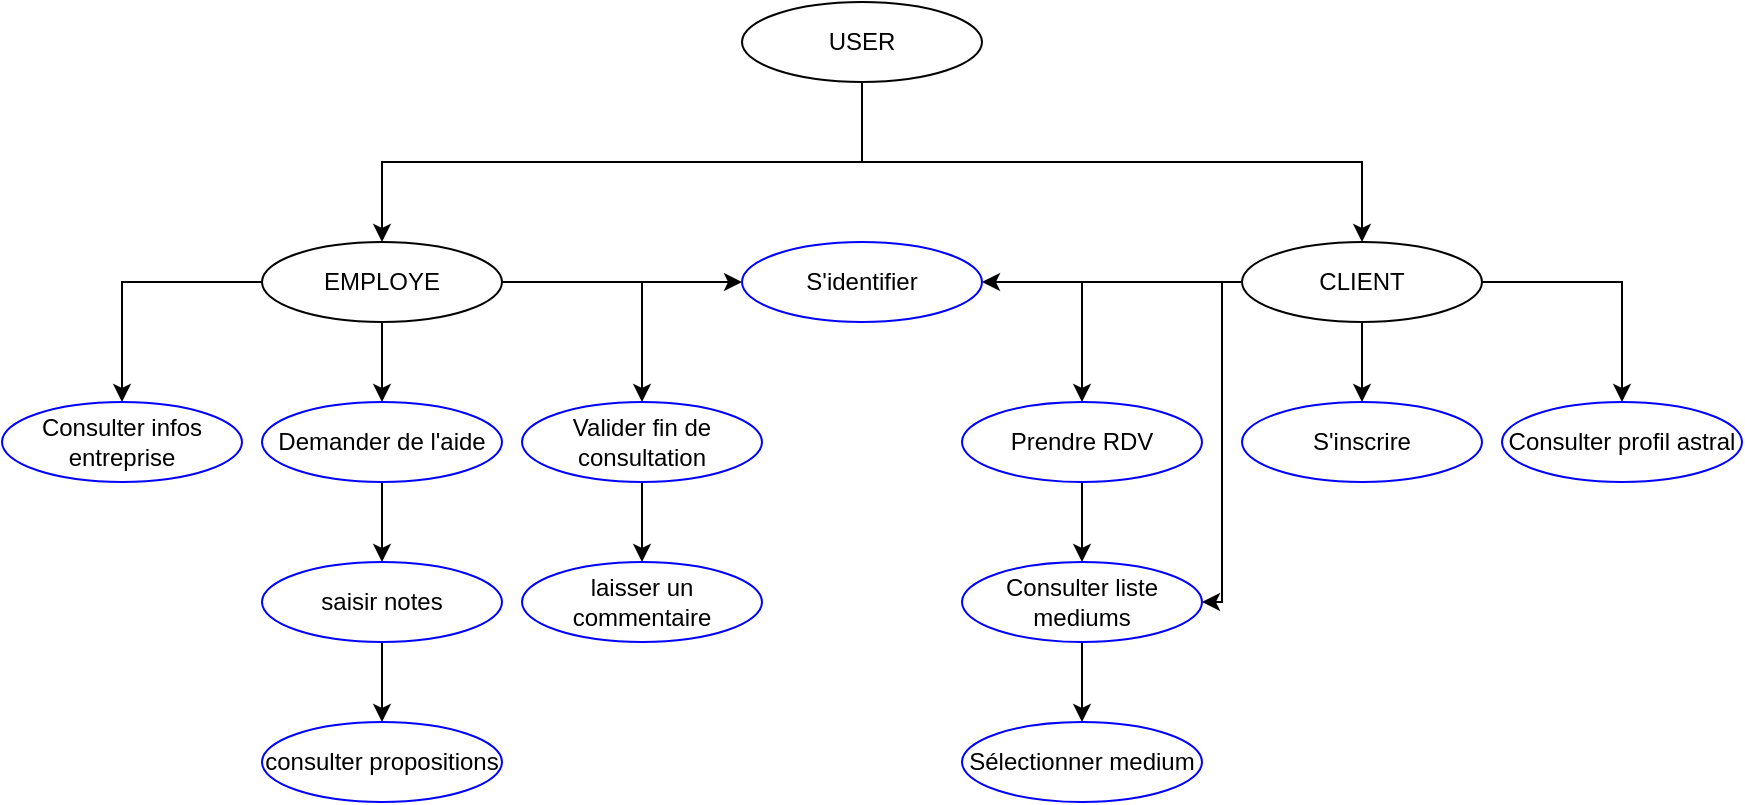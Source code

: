 <mxfile version="24.1.0" type="device">
  <diagram name="Page-1" id="NYTOA4VtZVEJcg5zAwn5">
    <mxGraphModel dx="1050" dy="557" grid="1" gridSize="10" guides="1" tooltips="1" connect="1" arrows="1" fold="1" page="1" pageScale="1" pageWidth="827" pageHeight="1169" math="0" shadow="0">
      <root>
        <mxCell id="0" />
        <mxCell id="1" parent="0" />
        <mxCell id="w7aRmCZeMN071_OkVyz--5" style="edgeStyle=orthogonalEdgeStyle;rounded=0;orthogonalLoop=1;jettySize=auto;html=1;exitX=0.5;exitY=1;exitDx=0;exitDy=0;entryX=0.5;entryY=0;entryDx=0;entryDy=0;" edge="1" parent="1" source="w7aRmCZeMN071_OkVyz--1" target="w7aRmCZeMN071_OkVyz--2">
          <mxGeometry relative="1" as="geometry" />
        </mxCell>
        <mxCell id="w7aRmCZeMN071_OkVyz--9" style="edgeStyle=orthogonalEdgeStyle;rounded=0;orthogonalLoop=1;jettySize=auto;html=1;" edge="1" parent="1" source="w7aRmCZeMN071_OkVyz--1" target="w7aRmCZeMN071_OkVyz--3">
          <mxGeometry relative="1" as="geometry">
            <Array as="points">
              <mxPoint x="500" y="120" />
              <mxPoint x="260" y="120" />
            </Array>
          </mxGeometry>
        </mxCell>
        <mxCell id="w7aRmCZeMN071_OkVyz--1" value="USER" style="ellipse;whiteSpace=wrap;html=1;" vertex="1" parent="1">
          <mxGeometry x="440" y="40" width="120" height="40" as="geometry" />
        </mxCell>
        <mxCell id="w7aRmCZeMN071_OkVyz--21" style="edgeStyle=orthogonalEdgeStyle;rounded=0;orthogonalLoop=1;jettySize=auto;html=1;entryX=1;entryY=0.5;entryDx=0;entryDy=0;" edge="1" parent="1" source="w7aRmCZeMN071_OkVyz--2" target="w7aRmCZeMN071_OkVyz--19">
          <mxGeometry relative="1" as="geometry" />
        </mxCell>
        <mxCell id="w7aRmCZeMN071_OkVyz--29" style="edgeStyle=orthogonalEdgeStyle;rounded=0;orthogonalLoop=1;jettySize=auto;html=1;entryX=0.5;entryY=0;entryDx=0;entryDy=0;" edge="1" parent="1" source="w7aRmCZeMN071_OkVyz--2" target="w7aRmCZeMN071_OkVyz--26">
          <mxGeometry relative="1" as="geometry" />
        </mxCell>
        <mxCell id="w7aRmCZeMN071_OkVyz--30" style="edgeStyle=orthogonalEdgeStyle;rounded=0;orthogonalLoop=1;jettySize=auto;html=1;entryX=0.5;entryY=0;entryDx=0;entryDy=0;" edge="1" parent="1" source="w7aRmCZeMN071_OkVyz--2" target="w7aRmCZeMN071_OkVyz--25">
          <mxGeometry relative="1" as="geometry" />
        </mxCell>
        <mxCell id="w7aRmCZeMN071_OkVyz--31" style="edgeStyle=orthogonalEdgeStyle;rounded=0;orthogonalLoop=1;jettySize=auto;html=1;entryX=0.5;entryY=0;entryDx=0;entryDy=0;" edge="1" parent="1" source="w7aRmCZeMN071_OkVyz--2" target="w7aRmCZeMN071_OkVyz--24">
          <mxGeometry relative="1" as="geometry" />
        </mxCell>
        <mxCell id="w7aRmCZeMN071_OkVyz--32" style="edgeStyle=orthogonalEdgeStyle;rounded=0;orthogonalLoop=1;jettySize=auto;html=1;entryX=1;entryY=0.5;entryDx=0;entryDy=0;" edge="1" parent="1" source="w7aRmCZeMN071_OkVyz--2" target="w7aRmCZeMN071_OkVyz--23">
          <mxGeometry relative="1" as="geometry">
            <Array as="points">
              <mxPoint x="680" y="180" />
              <mxPoint x="680" y="340" />
            </Array>
          </mxGeometry>
        </mxCell>
        <mxCell id="w7aRmCZeMN071_OkVyz--2" value="CLIENT" style="ellipse;whiteSpace=wrap;html=1;" vertex="1" parent="1">
          <mxGeometry x="690" y="160" width="120" height="40" as="geometry" />
        </mxCell>
        <mxCell id="w7aRmCZeMN071_OkVyz--13" style="edgeStyle=orthogonalEdgeStyle;rounded=0;orthogonalLoop=1;jettySize=auto;html=1;entryX=0.5;entryY=0;entryDx=0;entryDy=0;" edge="1" parent="1" source="w7aRmCZeMN071_OkVyz--3" target="w7aRmCZeMN071_OkVyz--6">
          <mxGeometry relative="1" as="geometry" />
        </mxCell>
        <mxCell id="w7aRmCZeMN071_OkVyz--14" style="edgeStyle=orthogonalEdgeStyle;rounded=0;orthogonalLoop=1;jettySize=auto;html=1;entryX=0.5;entryY=0;entryDx=0;entryDy=0;" edge="1" parent="1" source="w7aRmCZeMN071_OkVyz--3" target="w7aRmCZeMN071_OkVyz--7">
          <mxGeometry relative="1" as="geometry" />
        </mxCell>
        <mxCell id="w7aRmCZeMN071_OkVyz--15" style="edgeStyle=orthogonalEdgeStyle;rounded=0;orthogonalLoop=1;jettySize=auto;html=1;" edge="1" parent="1" source="w7aRmCZeMN071_OkVyz--3" target="w7aRmCZeMN071_OkVyz--8">
          <mxGeometry relative="1" as="geometry" />
        </mxCell>
        <mxCell id="w7aRmCZeMN071_OkVyz--20" style="edgeStyle=orthogonalEdgeStyle;rounded=0;orthogonalLoop=1;jettySize=auto;html=1;entryX=0;entryY=0.5;entryDx=0;entryDy=0;" edge="1" parent="1" source="w7aRmCZeMN071_OkVyz--3" target="w7aRmCZeMN071_OkVyz--19">
          <mxGeometry relative="1" as="geometry" />
        </mxCell>
        <mxCell id="w7aRmCZeMN071_OkVyz--3" value="EMPLOYE" style="ellipse;whiteSpace=wrap;html=1;" vertex="1" parent="1">
          <mxGeometry x="200" y="160" width="120" height="40" as="geometry" />
        </mxCell>
        <mxCell id="w7aRmCZeMN071_OkVyz--6" value="Consulter infos entreprise" style="ellipse;whiteSpace=wrap;html=1;strokeColor=#0000FF;" vertex="1" parent="1">
          <mxGeometry x="70" y="240" width="120" height="40" as="geometry" />
        </mxCell>
        <mxCell id="w7aRmCZeMN071_OkVyz--16" style="edgeStyle=orthogonalEdgeStyle;rounded=0;orthogonalLoop=1;jettySize=auto;html=1;entryX=0.5;entryY=0;entryDx=0;entryDy=0;" edge="1" parent="1" source="w7aRmCZeMN071_OkVyz--7" target="w7aRmCZeMN071_OkVyz--10">
          <mxGeometry relative="1" as="geometry" />
        </mxCell>
        <mxCell id="w7aRmCZeMN071_OkVyz--7" value="Demander de l&#39;aide" style="ellipse;whiteSpace=wrap;html=1;strokeColor=#0000FF;" vertex="1" parent="1">
          <mxGeometry x="200" y="240" width="120" height="40" as="geometry" />
        </mxCell>
        <mxCell id="w7aRmCZeMN071_OkVyz--17" style="edgeStyle=orthogonalEdgeStyle;rounded=0;orthogonalLoop=1;jettySize=auto;html=1;entryX=0.5;entryY=0;entryDx=0;entryDy=0;" edge="1" parent="1" source="w7aRmCZeMN071_OkVyz--8" target="w7aRmCZeMN071_OkVyz--12">
          <mxGeometry relative="1" as="geometry" />
        </mxCell>
        <mxCell id="w7aRmCZeMN071_OkVyz--8" value="Valider fin de consultation" style="ellipse;whiteSpace=wrap;html=1;strokeColor=#0000FF;" vertex="1" parent="1">
          <mxGeometry x="330" y="240" width="120" height="40" as="geometry" />
        </mxCell>
        <mxCell id="w7aRmCZeMN071_OkVyz--18" style="edgeStyle=orthogonalEdgeStyle;rounded=0;orthogonalLoop=1;jettySize=auto;html=1;entryX=0.5;entryY=0;entryDx=0;entryDy=0;" edge="1" parent="1" source="w7aRmCZeMN071_OkVyz--10" target="w7aRmCZeMN071_OkVyz--11">
          <mxGeometry relative="1" as="geometry" />
        </mxCell>
        <mxCell id="w7aRmCZeMN071_OkVyz--10" value="saisir notes" style="ellipse;whiteSpace=wrap;html=1;strokeColor=#0000FF;" vertex="1" parent="1">
          <mxGeometry x="200" y="320" width="120" height="40" as="geometry" />
        </mxCell>
        <mxCell id="w7aRmCZeMN071_OkVyz--11" value="consulter propositions" style="ellipse;whiteSpace=wrap;html=1;strokeColor=#0000FF;" vertex="1" parent="1">
          <mxGeometry x="200" y="400" width="120" height="40" as="geometry" />
        </mxCell>
        <mxCell id="w7aRmCZeMN071_OkVyz--12" value="laisser un commentaire" style="ellipse;whiteSpace=wrap;html=1;strokeColor=#0000FF;" vertex="1" parent="1">
          <mxGeometry x="330" y="320" width="120" height="40" as="geometry" />
        </mxCell>
        <mxCell id="w7aRmCZeMN071_OkVyz--19" value="S&#39;identifier" style="ellipse;whiteSpace=wrap;html=1;strokeColor=#0000FF;" vertex="1" parent="1">
          <mxGeometry x="440" y="160" width="120" height="40" as="geometry" />
        </mxCell>
        <mxCell id="w7aRmCZeMN071_OkVyz--22" value="Sélectionner medium" style="ellipse;whiteSpace=wrap;html=1;strokeColor=#0000FF;" vertex="1" parent="1">
          <mxGeometry x="550" y="400" width="120" height="40" as="geometry" />
        </mxCell>
        <mxCell id="w7aRmCZeMN071_OkVyz--28" style="edgeStyle=orthogonalEdgeStyle;rounded=0;orthogonalLoop=1;jettySize=auto;html=1;entryX=0.5;entryY=0;entryDx=0;entryDy=0;" edge="1" parent="1" source="w7aRmCZeMN071_OkVyz--23" target="w7aRmCZeMN071_OkVyz--22">
          <mxGeometry relative="1" as="geometry" />
        </mxCell>
        <mxCell id="w7aRmCZeMN071_OkVyz--23" value="Consulter liste mediums" style="ellipse;whiteSpace=wrap;html=1;strokeColor=#0000FF;" vertex="1" parent="1">
          <mxGeometry x="550" y="320" width="120" height="40" as="geometry" />
        </mxCell>
        <mxCell id="w7aRmCZeMN071_OkVyz--24" value="Consulter profil astral" style="ellipse;whiteSpace=wrap;html=1;strokeColor=#0000FF;" vertex="1" parent="1">
          <mxGeometry x="820" y="240" width="120" height="40" as="geometry" />
        </mxCell>
        <mxCell id="w7aRmCZeMN071_OkVyz--25" value="S&#39;inscrire" style="ellipse;whiteSpace=wrap;html=1;strokeColor=#0000FF;" vertex="1" parent="1">
          <mxGeometry x="690" y="240" width="120" height="40" as="geometry" />
        </mxCell>
        <mxCell id="w7aRmCZeMN071_OkVyz--27" style="edgeStyle=orthogonalEdgeStyle;rounded=0;orthogonalLoop=1;jettySize=auto;html=1;entryX=0.5;entryY=0;entryDx=0;entryDy=0;" edge="1" parent="1" source="w7aRmCZeMN071_OkVyz--26" target="w7aRmCZeMN071_OkVyz--23">
          <mxGeometry relative="1" as="geometry" />
        </mxCell>
        <mxCell id="w7aRmCZeMN071_OkVyz--26" value="Prendre RDV" style="ellipse;whiteSpace=wrap;html=1;strokeColor=#0000FF;" vertex="1" parent="1">
          <mxGeometry x="550" y="240" width="120" height="40" as="geometry" />
        </mxCell>
      </root>
    </mxGraphModel>
  </diagram>
</mxfile>
